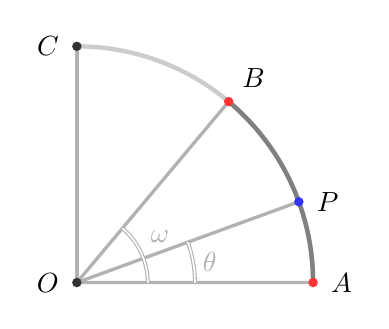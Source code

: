 \begin{tikzpicture}[scale=3]

\coordinate (O) at (0,0);
\coordinate (A) at (0:1);
\coordinate (B) at (50:1);
\coordinate (C) at (90:1);
\coordinate (P) at (20:1);

\draw[very thick,black!30] (A) -- (O) -- (B);
\draw[very thick,black!30] (O) -- (C);
\draw[very thick,black!30] (O) -- (P);
\draw[ultra thick, black!20]  (A) arc(0:90:1);
\draw[ultra thick, black!50]  (A) arc(0:50:1);

\draw[double, black!30]  (0:0.3) arc(0:50:0.3) node[midway,above right]{$\omega$};
\draw[double, black!30]  (0:0.5) arc(0:20:0.5) node[midway,right]{$\theta$};

\fill[black!80] (O) circle (0.02) node[black,left=3pt]{$O$};
\fill[red!80] (A) circle (0.02) node[black,right=3pt]{$A$};
\fill[red!80] (B) circle (0.02) node[black,above right=2pt]{$B$};
\fill[black!80] (C) circle (0.02) node[black,left=3pt]{$C$};
\fill[blue!80] (P) circle (0.02) node[black,right=3pt]{$P$};

\end{tikzpicture}